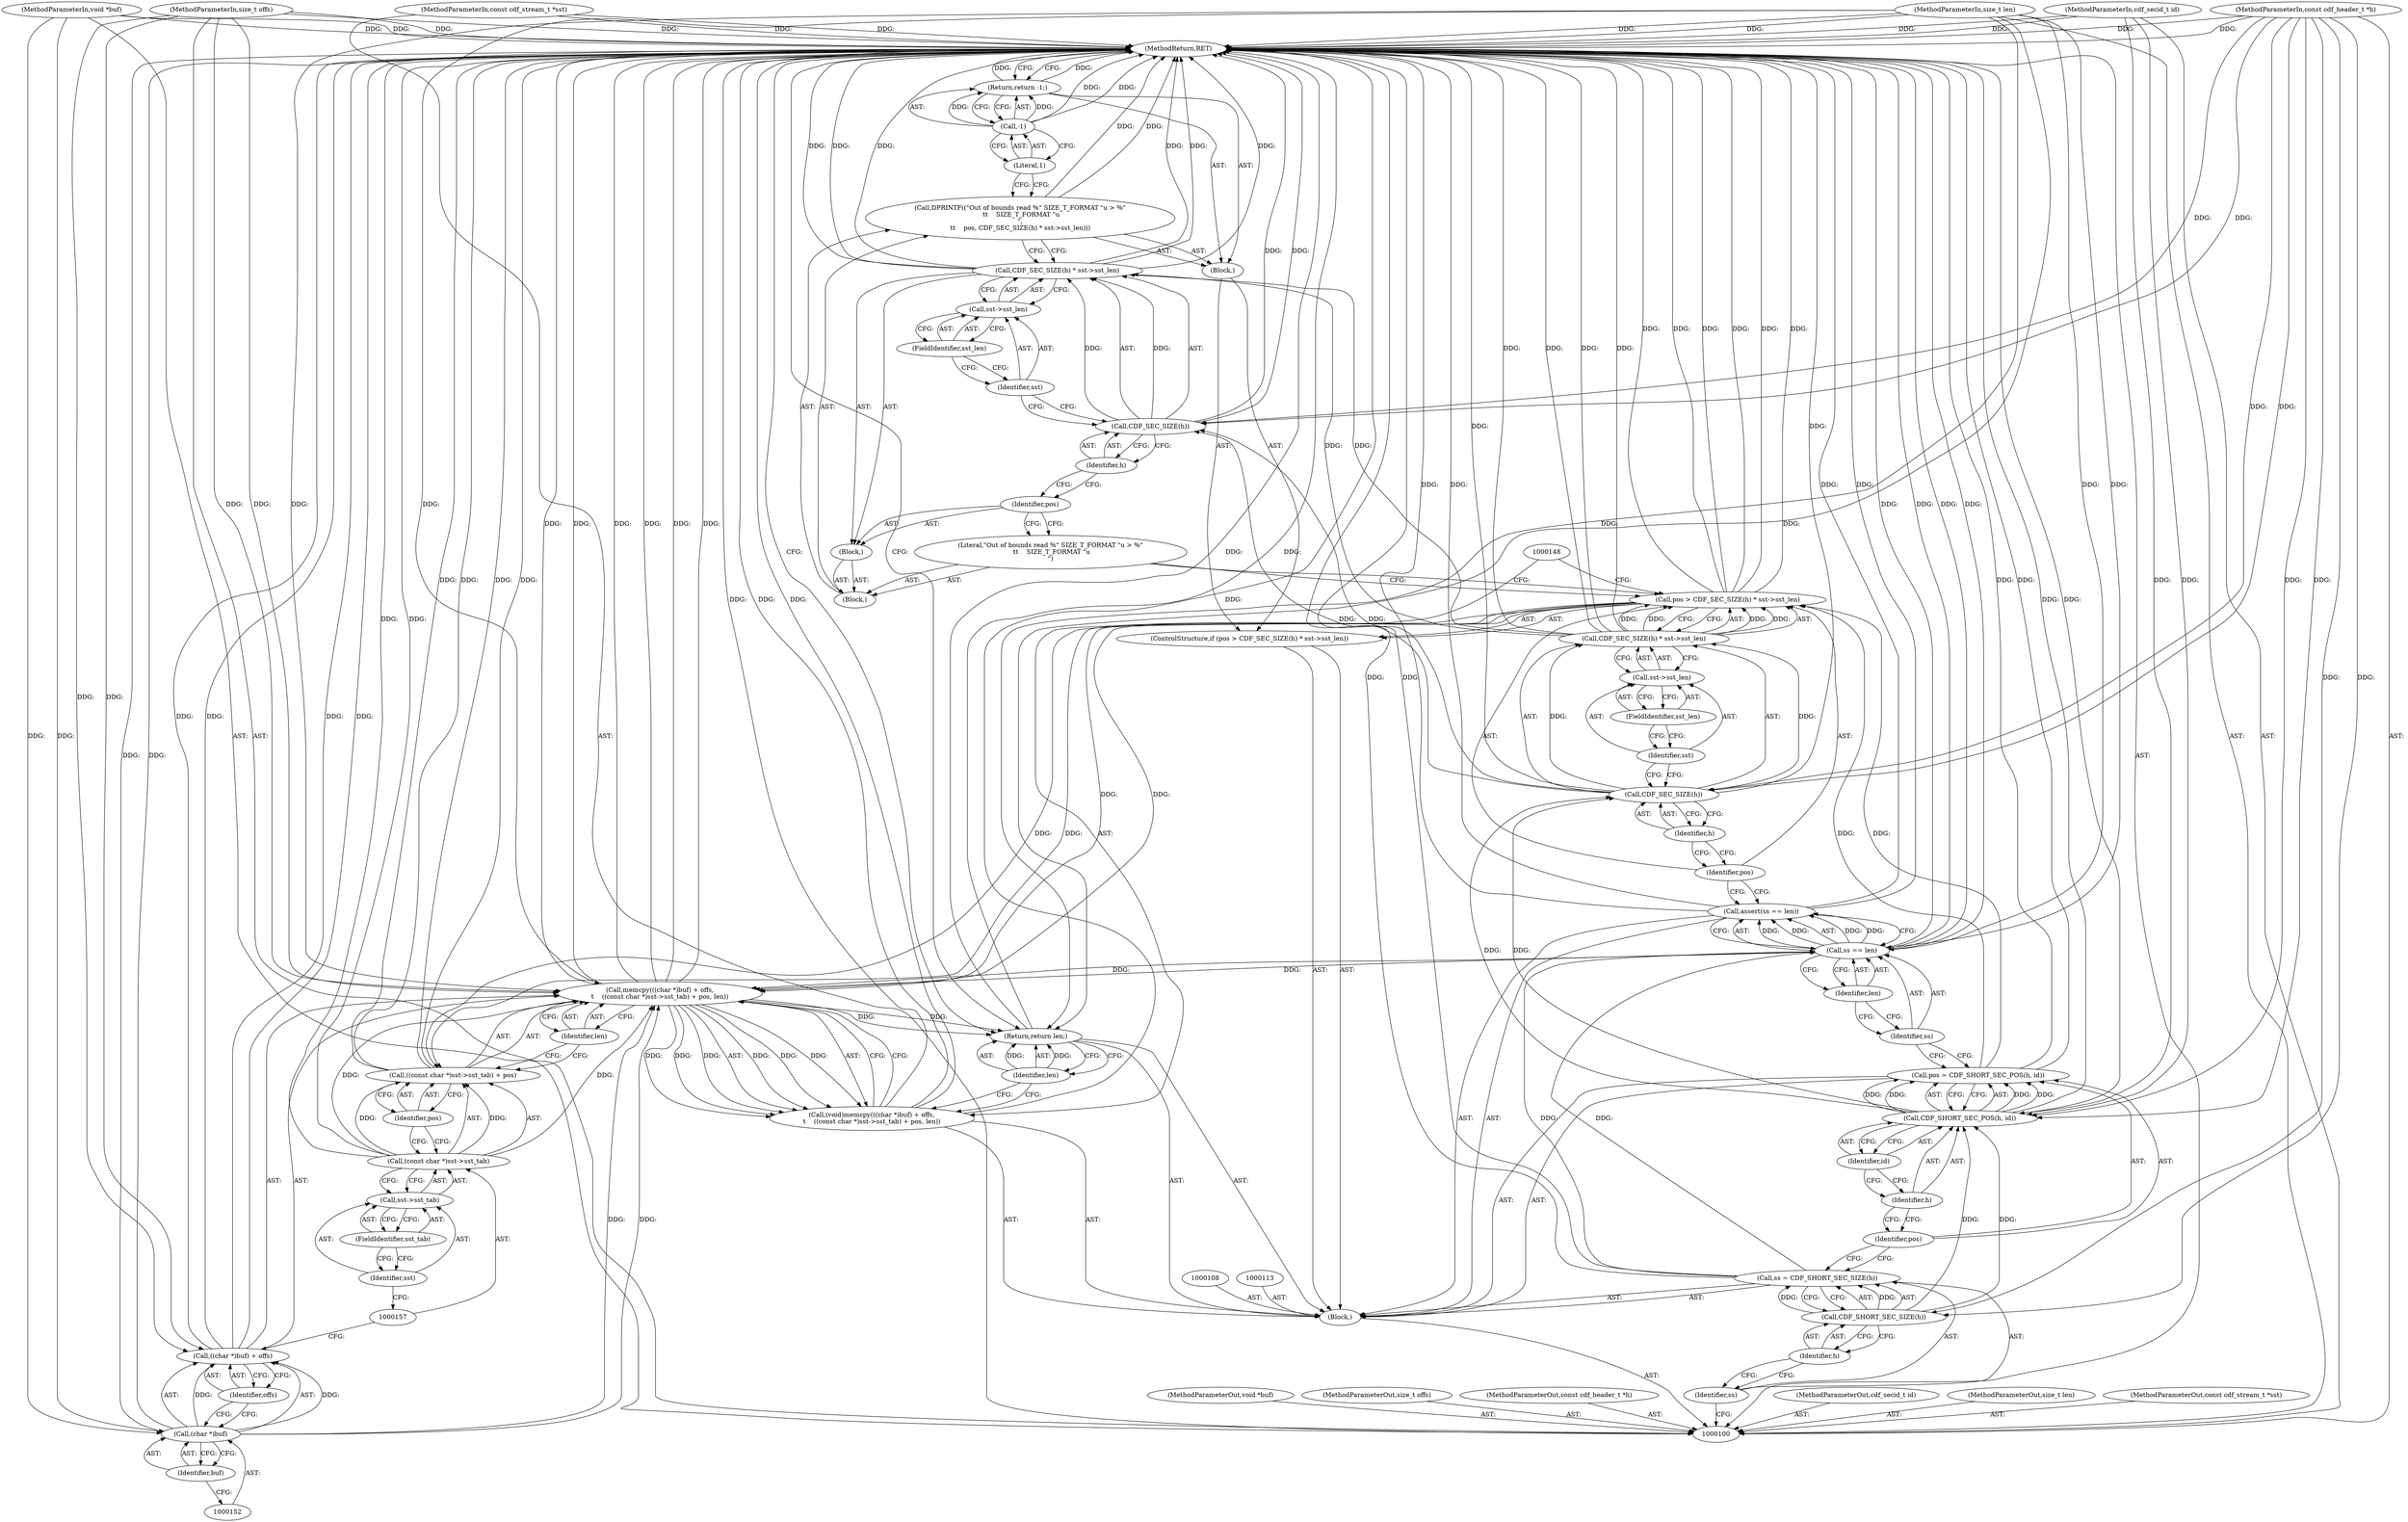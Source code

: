 digraph "0_file_1aec04dbf8a24b8a6ba64c4f74efa0628e36db0b_0" {
"1000165" [label="(MethodReturn,RET)"];
"1000101" [label="(MethodParameterIn,const cdf_stream_t *sst)"];
"1000242" [label="(MethodParameterOut,const cdf_stream_t *sst)"];
"1000102" [label="(MethodParameterIn,void *buf)"];
"1000243" [label="(MethodParameterOut,void *buf)"];
"1000103" [label="(MethodParameterIn,size_t offs)"];
"1000244" [label="(MethodParameterOut,size_t offs)"];
"1000138" [label="(Call,CDF_SEC_SIZE(h) * sst->sst_len)"];
"1000139" [label="(Call,CDF_SEC_SIZE(h))"];
"1000140" [label="(Identifier,h)"];
"1000141" [label="(Call,sst->sst_len)"];
"1000142" [label="(Identifier,sst)"];
"1000143" [label="(FieldIdentifier,sst_len)"];
"1000136" [label="(Block,)"];
"1000137" [label="(Identifier,pos)"];
"1000145" [label="(Call,-1)"];
"1000146" [label="(Literal,1)"];
"1000144" [label="(Return,return -1;)"];
"1000150" [label="(Call,((char *)buf) + offs)"];
"1000151" [label="(Call,(char *)buf)"];
"1000147" [label="(Call,(void)memcpy(((char *)buf) + offs,\n\t    ((const char *)sst->sst_tab) + pos, len))"];
"1000153" [label="(Identifier,buf)"];
"1000154" [label="(Identifier,offs)"];
"1000149" [label="(Call,memcpy(((char *)buf) + offs,\n\t    ((const char *)sst->sst_tab) + pos, len))"];
"1000158" [label="(Call,sst->sst_tab)"];
"1000159" [label="(Identifier,sst)"];
"1000160" [label="(FieldIdentifier,sst_tab)"];
"1000161" [label="(Identifier,pos)"];
"1000162" [label="(Identifier,len)"];
"1000155" [label="(Call,((const char *)sst->sst_tab) + pos)"];
"1000156" [label="(Call,(const char *)sst->sst_tab)"];
"1000163" [label="(Return,return len;)"];
"1000164" [label="(Identifier,len)"];
"1000105" [label="(MethodParameterIn,const cdf_header_t *h)"];
"1000246" [label="(MethodParameterOut,const cdf_header_t *h)"];
"1000106" [label="(MethodParameterIn,cdf_secid_t id)"];
"1000247" [label="(MethodParameterOut,cdf_secid_t id)"];
"1000104" [label="(MethodParameterIn,size_t len)"];
"1000245" [label="(MethodParameterOut,size_t len)"];
"1000107" [label="(Block,)"];
"1000111" [label="(Call,CDF_SHORT_SEC_SIZE(h))"];
"1000112" [label="(Identifier,h)"];
"1000109" [label="(Call,ss = CDF_SHORT_SEC_SIZE(h))"];
"1000110" [label="(Identifier,ss)"];
"1000116" [label="(Call,CDF_SHORT_SEC_POS(h, id))"];
"1000117" [label="(Identifier,h)"];
"1000118" [label="(Identifier,id)"];
"1000114" [label="(Call,pos = CDF_SHORT_SEC_POS(h, id))"];
"1000115" [label="(Identifier,pos)"];
"1000122" [label="(Identifier,len)"];
"1000119" [label="(Call,assert(ss == len))"];
"1000120" [label="(Call,ss == len)"];
"1000121" [label="(Identifier,ss)"];
"1000123" [label="(ControlStructure,if (pos > CDF_SEC_SIZE(h) * sst->sst_len))"];
"1000126" [label="(Call,CDF_SEC_SIZE(h) * sst->sst_len)"];
"1000127" [label="(Call,CDF_SEC_SIZE(h))"];
"1000128" [label="(Identifier,h)"];
"1000129" [label="(Call,sst->sst_len)"];
"1000130" [label="(Identifier,sst)"];
"1000131" [label="(FieldIdentifier,sst_len)"];
"1000132" [label="(Block,)"];
"1000124" [label="(Call,pos > CDF_SEC_SIZE(h) * sst->sst_len)"];
"1000125" [label="(Identifier,pos)"];
"1000134" [label="(Block,)"];
"1000135" [label="(Literal,\"Out of bounds read %\" SIZE_T_FORMAT \"u > %\"\n \t\t    SIZE_T_FORMAT \"u\n\")"];
"1000133" [label="(Call,DPRINTF((\"Out of bounds read %\" SIZE_T_FORMAT \"u > %\"\n \t\t    SIZE_T_FORMAT \"u\n\",\n\t\t    pos, CDF_SEC_SIZE(h) * sst->sst_len)))"];
"1000165" -> "1000100"  [label="AST: "];
"1000165" -> "1000144"  [label="CFG: "];
"1000165" -> "1000163"  [label="CFG: "];
"1000124" -> "1000165"  [label="DDG: "];
"1000124" -> "1000165"  [label="DDG: "];
"1000124" -> "1000165"  [label="DDG: "];
"1000150" -> "1000165"  [label="DDG: "];
"1000150" -> "1000165"  [label="DDG: "];
"1000104" -> "1000165"  [label="DDG: "];
"1000105" -> "1000165"  [label="DDG: "];
"1000139" -> "1000165"  [label="DDG: "];
"1000120" -> "1000165"  [label="DDG: "];
"1000120" -> "1000165"  [label="DDG: "];
"1000147" -> "1000165"  [label="DDG: "];
"1000147" -> "1000165"  [label="DDG: "];
"1000116" -> "1000165"  [label="DDG: "];
"1000149" -> "1000165"  [label="DDG: "];
"1000149" -> "1000165"  [label="DDG: "];
"1000149" -> "1000165"  [label="DDG: "];
"1000119" -> "1000165"  [label="DDG: "];
"1000119" -> "1000165"  [label="DDG: "];
"1000138" -> "1000165"  [label="DDG: "];
"1000138" -> "1000165"  [label="DDG: "];
"1000138" -> "1000165"  [label="DDG: "];
"1000126" -> "1000165"  [label="DDG: "];
"1000126" -> "1000165"  [label="DDG: "];
"1000156" -> "1000165"  [label="DDG: "];
"1000103" -> "1000165"  [label="DDG: "];
"1000151" -> "1000165"  [label="DDG: "];
"1000133" -> "1000165"  [label="DDG: "];
"1000102" -> "1000165"  [label="DDG: "];
"1000101" -> "1000165"  [label="DDG: "];
"1000145" -> "1000165"  [label="DDG: "];
"1000127" -> "1000165"  [label="DDG: "];
"1000155" -> "1000165"  [label="DDG: "];
"1000155" -> "1000165"  [label="DDG: "];
"1000114" -> "1000165"  [label="DDG: "];
"1000109" -> "1000165"  [label="DDG: "];
"1000106" -> "1000165"  [label="DDG: "];
"1000144" -> "1000165"  [label="DDG: "];
"1000163" -> "1000165"  [label="DDG: "];
"1000101" -> "1000100"  [label="AST: "];
"1000101" -> "1000165"  [label="DDG: "];
"1000242" -> "1000100"  [label="AST: "];
"1000102" -> "1000100"  [label="AST: "];
"1000102" -> "1000165"  [label="DDG: "];
"1000102" -> "1000151"  [label="DDG: "];
"1000243" -> "1000100"  [label="AST: "];
"1000103" -> "1000100"  [label="AST: "];
"1000103" -> "1000165"  [label="DDG: "];
"1000103" -> "1000149"  [label="DDG: "];
"1000103" -> "1000150"  [label="DDG: "];
"1000244" -> "1000100"  [label="AST: "];
"1000138" -> "1000136"  [label="AST: "];
"1000138" -> "1000141"  [label="CFG: "];
"1000139" -> "1000138"  [label="AST: "];
"1000141" -> "1000138"  [label="AST: "];
"1000133" -> "1000138"  [label="CFG: "];
"1000138" -> "1000165"  [label="DDG: "];
"1000138" -> "1000165"  [label="DDG: "];
"1000138" -> "1000165"  [label="DDG: "];
"1000139" -> "1000138"  [label="DDG: "];
"1000126" -> "1000138"  [label="DDG: "];
"1000139" -> "1000138"  [label="AST: "];
"1000139" -> "1000140"  [label="CFG: "];
"1000140" -> "1000139"  [label="AST: "];
"1000142" -> "1000139"  [label="CFG: "];
"1000139" -> "1000165"  [label="DDG: "];
"1000139" -> "1000138"  [label="DDG: "];
"1000127" -> "1000139"  [label="DDG: "];
"1000105" -> "1000139"  [label="DDG: "];
"1000140" -> "1000139"  [label="AST: "];
"1000140" -> "1000137"  [label="CFG: "];
"1000139" -> "1000140"  [label="CFG: "];
"1000141" -> "1000138"  [label="AST: "];
"1000141" -> "1000143"  [label="CFG: "];
"1000142" -> "1000141"  [label="AST: "];
"1000143" -> "1000141"  [label="AST: "];
"1000138" -> "1000141"  [label="CFG: "];
"1000142" -> "1000141"  [label="AST: "];
"1000142" -> "1000139"  [label="CFG: "];
"1000143" -> "1000142"  [label="CFG: "];
"1000143" -> "1000141"  [label="AST: "];
"1000143" -> "1000142"  [label="CFG: "];
"1000141" -> "1000143"  [label="CFG: "];
"1000136" -> "1000134"  [label="AST: "];
"1000137" -> "1000136"  [label="AST: "];
"1000138" -> "1000136"  [label="AST: "];
"1000137" -> "1000136"  [label="AST: "];
"1000137" -> "1000135"  [label="CFG: "];
"1000140" -> "1000137"  [label="CFG: "];
"1000145" -> "1000144"  [label="AST: "];
"1000145" -> "1000146"  [label="CFG: "];
"1000146" -> "1000145"  [label="AST: "];
"1000144" -> "1000145"  [label="CFG: "];
"1000145" -> "1000165"  [label="DDG: "];
"1000145" -> "1000144"  [label="DDG: "];
"1000146" -> "1000145"  [label="AST: "];
"1000146" -> "1000133"  [label="CFG: "];
"1000145" -> "1000146"  [label="CFG: "];
"1000144" -> "1000132"  [label="AST: "];
"1000144" -> "1000145"  [label="CFG: "];
"1000145" -> "1000144"  [label="AST: "];
"1000165" -> "1000144"  [label="CFG: "];
"1000144" -> "1000165"  [label="DDG: "];
"1000145" -> "1000144"  [label="DDG: "];
"1000150" -> "1000149"  [label="AST: "];
"1000150" -> "1000154"  [label="CFG: "];
"1000151" -> "1000150"  [label="AST: "];
"1000154" -> "1000150"  [label="AST: "];
"1000157" -> "1000150"  [label="CFG: "];
"1000150" -> "1000165"  [label="DDG: "];
"1000150" -> "1000165"  [label="DDG: "];
"1000151" -> "1000150"  [label="DDG: "];
"1000103" -> "1000150"  [label="DDG: "];
"1000151" -> "1000150"  [label="AST: "];
"1000151" -> "1000153"  [label="CFG: "];
"1000152" -> "1000151"  [label="AST: "];
"1000153" -> "1000151"  [label="AST: "];
"1000154" -> "1000151"  [label="CFG: "];
"1000151" -> "1000165"  [label="DDG: "];
"1000151" -> "1000149"  [label="DDG: "];
"1000151" -> "1000150"  [label="DDG: "];
"1000102" -> "1000151"  [label="DDG: "];
"1000147" -> "1000107"  [label="AST: "];
"1000147" -> "1000149"  [label="CFG: "];
"1000148" -> "1000147"  [label="AST: "];
"1000149" -> "1000147"  [label="AST: "];
"1000164" -> "1000147"  [label="CFG: "];
"1000147" -> "1000165"  [label="DDG: "];
"1000147" -> "1000165"  [label="DDG: "];
"1000149" -> "1000147"  [label="DDG: "];
"1000149" -> "1000147"  [label="DDG: "];
"1000149" -> "1000147"  [label="DDG: "];
"1000153" -> "1000151"  [label="AST: "];
"1000153" -> "1000152"  [label="CFG: "];
"1000151" -> "1000153"  [label="CFG: "];
"1000154" -> "1000150"  [label="AST: "];
"1000154" -> "1000151"  [label="CFG: "];
"1000150" -> "1000154"  [label="CFG: "];
"1000149" -> "1000147"  [label="AST: "];
"1000149" -> "1000162"  [label="CFG: "];
"1000150" -> "1000149"  [label="AST: "];
"1000155" -> "1000149"  [label="AST: "];
"1000162" -> "1000149"  [label="AST: "];
"1000147" -> "1000149"  [label="CFG: "];
"1000149" -> "1000165"  [label="DDG: "];
"1000149" -> "1000165"  [label="DDG: "];
"1000149" -> "1000165"  [label="DDG: "];
"1000149" -> "1000147"  [label="DDG: "];
"1000149" -> "1000147"  [label="DDG: "];
"1000149" -> "1000147"  [label="DDG: "];
"1000151" -> "1000149"  [label="DDG: "];
"1000103" -> "1000149"  [label="DDG: "];
"1000156" -> "1000149"  [label="DDG: "];
"1000124" -> "1000149"  [label="DDG: "];
"1000120" -> "1000149"  [label="DDG: "];
"1000104" -> "1000149"  [label="DDG: "];
"1000149" -> "1000163"  [label="DDG: "];
"1000158" -> "1000156"  [label="AST: "];
"1000158" -> "1000160"  [label="CFG: "];
"1000159" -> "1000158"  [label="AST: "];
"1000160" -> "1000158"  [label="AST: "];
"1000156" -> "1000158"  [label="CFG: "];
"1000159" -> "1000158"  [label="AST: "];
"1000159" -> "1000157"  [label="CFG: "];
"1000160" -> "1000159"  [label="CFG: "];
"1000160" -> "1000158"  [label="AST: "];
"1000160" -> "1000159"  [label="CFG: "];
"1000158" -> "1000160"  [label="CFG: "];
"1000161" -> "1000155"  [label="AST: "];
"1000161" -> "1000156"  [label="CFG: "];
"1000155" -> "1000161"  [label="CFG: "];
"1000162" -> "1000149"  [label="AST: "];
"1000162" -> "1000155"  [label="CFG: "];
"1000149" -> "1000162"  [label="CFG: "];
"1000155" -> "1000149"  [label="AST: "];
"1000155" -> "1000161"  [label="CFG: "];
"1000156" -> "1000155"  [label="AST: "];
"1000161" -> "1000155"  [label="AST: "];
"1000162" -> "1000155"  [label="CFG: "];
"1000155" -> "1000165"  [label="DDG: "];
"1000155" -> "1000165"  [label="DDG: "];
"1000156" -> "1000155"  [label="DDG: "];
"1000124" -> "1000155"  [label="DDG: "];
"1000156" -> "1000155"  [label="AST: "];
"1000156" -> "1000158"  [label="CFG: "];
"1000157" -> "1000156"  [label="AST: "];
"1000158" -> "1000156"  [label="AST: "];
"1000161" -> "1000156"  [label="CFG: "];
"1000156" -> "1000165"  [label="DDG: "];
"1000156" -> "1000149"  [label="DDG: "];
"1000156" -> "1000155"  [label="DDG: "];
"1000163" -> "1000107"  [label="AST: "];
"1000163" -> "1000164"  [label="CFG: "];
"1000164" -> "1000163"  [label="AST: "];
"1000165" -> "1000163"  [label="CFG: "];
"1000163" -> "1000165"  [label="DDG: "];
"1000164" -> "1000163"  [label="DDG: "];
"1000149" -> "1000163"  [label="DDG: "];
"1000104" -> "1000163"  [label="DDG: "];
"1000164" -> "1000163"  [label="AST: "];
"1000164" -> "1000147"  [label="CFG: "];
"1000163" -> "1000164"  [label="CFG: "];
"1000164" -> "1000163"  [label="DDG: "];
"1000105" -> "1000100"  [label="AST: "];
"1000105" -> "1000165"  [label="DDG: "];
"1000105" -> "1000111"  [label="DDG: "];
"1000105" -> "1000116"  [label="DDG: "];
"1000105" -> "1000127"  [label="DDG: "];
"1000105" -> "1000139"  [label="DDG: "];
"1000246" -> "1000100"  [label="AST: "];
"1000106" -> "1000100"  [label="AST: "];
"1000106" -> "1000165"  [label="DDG: "];
"1000106" -> "1000116"  [label="DDG: "];
"1000247" -> "1000100"  [label="AST: "];
"1000104" -> "1000100"  [label="AST: "];
"1000104" -> "1000165"  [label="DDG: "];
"1000104" -> "1000120"  [label="DDG: "];
"1000104" -> "1000149"  [label="DDG: "];
"1000104" -> "1000163"  [label="DDG: "];
"1000245" -> "1000100"  [label="AST: "];
"1000107" -> "1000100"  [label="AST: "];
"1000108" -> "1000107"  [label="AST: "];
"1000109" -> "1000107"  [label="AST: "];
"1000113" -> "1000107"  [label="AST: "];
"1000114" -> "1000107"  [label="AST: "];
"1000119" -> "1000107"  [label="AST: "];
"1000123" -> "1000107"  [label="AST: "];
"1000147" -> "1000107"  [label="AST: "];
"1000163" -> "1000107"  [label="AST: "];
"1000111" -> "1000109"  [label="AST: "];
"1000111" -> "1000112"  [label="CFG: "];
"1000112" -> "1000111"  [label="AST: "];
"1000109" -> "1000111"  [label="CFG: "];
"1000111" -> "1000109"  [label="DDG: "];
"1000105" -> "1000111"  [label="DDG: "];
"1000111" -> "1000116"  [label="DDG: "];
"1000112" -> "1000111"  [label="AST: "];
"1000112" -> "1000110"  [label="CFG: "];
"1000111" -> "1000112"  [label="CFG: "];
"1000109" -> "1000107"  [label="AST: "];
"1000109" -> "1000111"  [label="CFG: "];
"1000110" -> "1000109"  [label="AST: "];
"1000111" -> "1000109"  [label="AST: "];
"1000115" -> "1000109"  [label="CFG: "];
"1000109" -> "1000165"  [label="DDG: "];
"1000111" -> "1000109"  [label="DDG: "];
"1000109" -> "1000120"  [label="DDG: "];
"1000110" -> "1000109"  [label="AST: "];
"1000110" -> "1000100"  [label="CFG: "];
"1000112" -> "1000110"  [label="CFG: "];
"1000116" -> "1000114"  [label="AST: "];
"1000116" -> "1000118"  [label="CFG: "];
"1000117" -> "1000116"  [label="AST: "];
"1000118" -> "1000116"  [label="AST: "];
"1000114" -> "1000116"  [label="CFG: "];
"1000116" -> "1000165"  [label="DDG: "];
"1000116" -> "1000114"  [label="DDG: "];
"1000116" -> "1000114"  [label="DDG: "];
"1000111" -> "1000116"  [label="DDG: "];
"1000105" -> "1000116"  [label="DDG: "];
"1000106" -> "1000116"  [label="DDG: "];
"1000116" -> "1000127"  [label="DDG: "];
"1000117" -> "1000116"  [label="AST: "];
"1000117" -> "1000115"  [label="CFG: "];
"1000118" -> "1000117"  [label="CFG: "];
"1000118" -> "1000116"  [label="AST: "];
"1000118" -> "1000117"  [label="CFG: "];
"1000116" -> "1000118"  [label="CFG: "];
"1000114" -> "1000107"  [label="AST: "];
"1000114" -> "1000116"  [label="CFG: "];
"1000115" -> "1000114"  [label="AST: "];
"1000116" -> "1000114"  [label="AST: "];
"1000121" -> "1000114"  [label="CFG: "];
"1000114" -> "1000165"  [label="DDG: "];
"1000116" -> "1000114"  [label="DDG: "];
"1000116" -> "1000114"  [label="DDG: "];
"1000114" -> "1000124"  [label="DDG: "];
"1000115" -> "1000114"  [label="AST: "];
"1000115" -> "1000109"  [label="CFG: "];
"1000117" -> "1000115"  [label="CFG: "];
"1000122" -> "1000120"  [label="AST: "];
"1000122" -> "1000121"  [label="CFG: "];
"1000120" -> "1000122"  [label="CFG: "];
"1000119" -> "1000107"  [label="AST: "];
"1000119" -> "1000120"  [label="CFG: "];
"1000120" -> "1000119"  [label="AST: "];
"1000125" -> "1000119"  [label="CFG: "];
"1000119" -> "1000165"  [label="DDG: "];
"1000119" -> "1000165"  [label="DDG: "];
"1000120" -> "1000119"  [label="DDG: "];
"1000120" -> "1000119"  [label="DDG: "];
"1000120" -> "1000119"  [label="AST: "];
"1000120" -> "1000122"  [label="CFG: "];
"1000121" -> "1000120"  [label="AST: "];
"1000122" -> "1000120"  [label="AST: "];
"1000119" -> "1000120"  [label="CFG: "];
"1000120" -> "1000165"  [label="DDG: "];
"1000120" -> "1000165"  [label="DDG: "];
"1000120" -> "1000119"  [label="DDG: "];
"1000120" -> "1000119"  [label="DDG: "];
"1000109" -> "1000120"  [label="DDG: "];
"1000104" -> "1000120"  [label="DDG: "];
"1000120" -> "1000149"  [label="DDG: "];
"1000121" -> "1000120"  [label="AST: "];
"1000121" -> "1000114"  [label="CFG: "];
"1000122" -> "1000121"  [label="CFG: "];
"1000123" -> "1000107"  [label="AST: "];
"1000124" -> "1000123"  [label="AST: "];
"1000132" -> "1000123"  [label="AST: "];
"1000126" -> "1000124"  [label="AST: "];
"1000126" -> "1000129"  [label="CFG: "];
"1000127" -> "1000126"  [label="AST: "];
"1000129" -> "1000126"  [label="AST: "];
"1000124" -> "1000126"  [label="CFG: "];
"1000126" -> "1000165"  [label="DDG: "];
"1000126" -> "1000165"  [label="DDG: "];
"1000126" -> "1000124"  [label="DDG: "];
"1000126" -> "1000124"  [label="DDG: "];
"1000127" -> "1000126"  [label="DDG: "];
"1000126" -> "1000138"  [label="DDG: "];
"1000127" -> "1000126"  [label="AST: "];
"1000127" -> "1000128"  [label="CFG: "];
"1000128" -> "1000127"  [label="AST: "];
"1000130" -> "1000127"  [label="CFG: "];
"1000127" -> "1000165"  [label="DDG: "];
"1000127" -> "1000126"  [label="DDG: "];
"1000116" -> "1000127"  [label="DDG: "];
"1000105" -> "1000127"  [label="DDG: "];
"1000127" -> "1000139"  [label="DDG: "];
"1000128" -> "1000127"  [label="AST: "];
"1000128" -> "1000125"  [label="CFG: "];
"1000127" -> "1000128"  [label="CFG: "];
"1000129" -> "1000126"  [label="AST: "];
"1000129" -> "1000131"  [label="CFG: "];
"1000130" -> "1000129"  [label="AST: "];
"1000131" -> "1000129"  [label="AST: "];
"1000126" -> "1000129"  [label="CFG: "];
"1000130" -> "1000129"  [label="AST: "];
"1000130" -> "1000127"  [label="CFG: "];
"1000131" -> "1000130"  [label="CFG: "];
"1000131" -> "1000129"  [label="AST: "];
"1000131" -> "1000130"  [label="CFG: "];
"1000129" -> "1000131"  [label="CFG: "];
"1000132" -> "1000123"  [label="AST: "];
"1000133" -> "1000132"  [label="AST: "];
"1000144" -> "1000132"  [label="AST: "];
"1000124" -> "1000123"  [label="AST: "];
"1000124" -> "1000126"  [label="CFG: "];
"1000125" -> "1000124"  [label="AST: "];
"1000126" -> "1000124"  [label="AST: "];
"1000135" -> "1000124"  [label="CFG: "];
"1000148" -> "1000124"  [label="CFG: "];
"1000124" -> "1000165"  [label="DDG: "];
"1000124" -> "1000165"  [label="DDG: "];
"1000124" -> "1000165"  [label="DDG: "];
"1000114" -> "1000124"  [label="DDG: "];
"1000126" -> "1000124"  [label="DDG: "];
"1000126" -> "1000124"  [label="DDG: "];
"1000124" -> "1000149"  [label="DDG: "];
"1000124" -> "1000155"  [label="DDG: "];
"1000125" -> "1000124"  [label="AST: "];
"1000125" -> "1000119"  [label="CFG: "];
"1000128" -> "1000125"  [label="CFG: "];
"1000134" -> "1000133"  [label="AST: "];
"1000135" -> "1000134"  [label="AST: "];
"1000136" -> "1000134"  [label="AST: "];
"1000135" -> "1000134"  [label="AST: "];
"1000135" -> "1000124"  [label="CFG: "];
"1000137" -> "1000135"  [label="CFG: "];
"1000133" -> "1000132"  [label="AST: "];
"1000133" -> "1000138"  [label="CFG: "];
"1000134" -> "1000133"  [label="AST: "];
"1000146" -> "1000133"  [label="CFG: "];
"1000133" -> "1000165"  [label="DDG: "];
}
